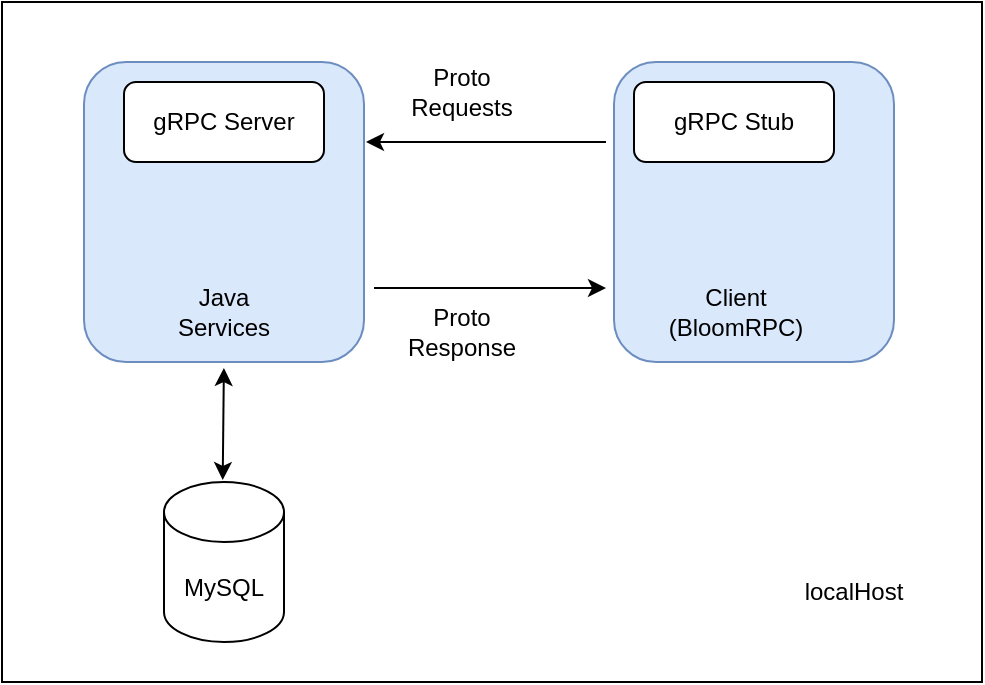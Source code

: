 <mxfile version="16.2.7" type="device"><diagram id="z1PvhNszkSUx7sydieYr" name="Page-1"><mxGraphModel dx="782" dy="436" grid="1" gridSize="10" guides="1" tooltips="1" connect="1" arrows="1" fold="1" page="1" pageScale="1" pageWidth="850" pageHeight="1100" math="0" shadow="0"><root><mxCell id="0"/><mxCell id="1" parent="0"/><mxCell id="_luUxLIJ3oqYOQxFsvbx-21" value="" style="rounded=0;whiteSpace=wrap;html=1;" vertex="1" parent="1"><mxGeometry x="150" y="90" width="490" height="340" as="geometry"/></mxCell><mxCell id="_luUxLIJ3oqYOQxFsvbx-2" value="" style="rounded=1;whiteSpace=wrap;html=1;fillColor=#dae8fc;strokeColor=#6c8ebf;" vertex="1" parent="1"><mxGeometry x="191" y="120" width="140" height="150" as="geometry"/></mxCell><mxCell id="_luUxLIJ3oqYOQxFsvbx-3" value="Java Services" style="text;html=1;strokeColor=none;fillColor=none;align=center;verticalAlign=middle;whiteSpace=wrap;rounded=0;" vertex="1" parent="1"><mxGeometry x="231" y="230" width="60" height="30" as="geometry"/></mxCell><mxCell id="_luUxLIJ3oqYOQxFsvbx-4" value="gRPC Server" style="rounded=1;whiteSpace=wrap;html=1;" vertex="1" parent="1"><mxGeometry x="211" y="130" width="100" height="40" as="geometry"/></mxCell><mxCell id="_luUxLIJ3oqYOQxFsvbx-5" value="" style="rounded=1;whiteSpace=wrap;html=1;fillColor=#dae8fc;strokeColor=#6c8ebf;" vertex="1" parent="1"><mxGeometry x="456" y="120" width="140" height="150" as="geometry"/></mxCell><mxCell id="_luUxLIJ3oqYOQxFsvbx-7" value="gRPC Stub" style="rounded=1;whiteSpace=wrap;html=1;" vertex="1" parent="1"><mxGeometry x="466" y="130" width="100" height="40" as="geometry"/></mxCell><mxCell id="_luUxLIJ3oqYOQxFsvbx-8" value="Client (BloomRPC)" style="text;html=1;strokeColor=none;fillColor=none;align=center;verticalAlign=middle;whiteSpace=wrap;rounded=0;" vertex="1" parent="1"><mxGeometry x="487" y="230" width="60" height="30" as="geometry"/></mxCell><mxCell id="_luUxLIJ3oqYOQxFsvbx-12" value="" style="endArrow=classic;html=1;rounded=0;" edge="1" parent="1"><mxGeometry width="50" height="50" relative="1" as="geometry"><mxPoint x="336" y="233" as="sourcePoint"/><mxPoint x="452" y="233" as="targetPoint"/></mxGeometry></mxCell><mxCell id="_luUxLIJ3oqYOQxFsvbx-13" value="Proto Response" style="text;html=1;strokeColor=none;fillColor=none;align=center;verticalAlign=middle;whiteSpace=wrap;rounded=0;" vertex="1" parent="1"><mxGeometry x="350" y="240" width="60" height="30" as="geometry"/></mxCell><mxCell id="_luUxLIJ3oqYOQxFsvbx-14" value="" style="endArrow=classic;html=1;rounded=0;" edge="1" parent="1"><mxGeometry width="50" height="50" relative="1" as="geometry"><mxPoint x="452" y="160" as="sourcePoint"/><mxPoint x="332" y="160" as="targetPoint"/><Array as="points"><mxPoint x="422" y="160"/></Array></mxGeometry></mxCell><mxCell id="_luUxLIJ3oqYOQxFsvbx-15" value="Proto Requests" style="text;html=1;strokeColor=none;fillColor=none;align=center;verticalAlign=middle;whiteSpace=wrap;rounded=0;" vertex="1" parent="1"><mxGeometry x="350" y="120" width="60" height="30" as="geometry"/></mxCell><mxCell id="_luUxLIJ3oqYOQxFsvbx-19" value="MySQL" style="shape=cylinder3;whiteSpace=wrap;html=1;boundedLbl=1;backgroundOutline=1;size=15;" vertex="1" parent="1"><mxGeometry x="231" y="330" width="60" height="80" as="geometry"/></mxCell><mxCell id="_luUxLIJ3oqYOQxFsvbx-20" value="" style="endArrow=classic;startArrow=classic;html=1;rounded=0;exitX=0.571;exitY=1;exitDx=0;exitDy=0;exitPerimeter=0;entryX=0.656;entryY=-0.05;entryDx=0;entryDy=0;entryPerimeter=0;" edge="1" parent="1"><mxGeometry width="50" height="50" relative="1" as="geometry"><mxPoint x="260.94" y="273" as="sourcePoint"/><mxPoint x="260.36" y="329" as="targetPoint"/></mxGeometry></mxCell><mxCell id="_luUxLIJ3oqYOQxFsvbx-22" value="localHost" style="text;html=1;strokeColor=none;fillColor=none;align=center;verticalAlign=middle;whiteSpace=wrap;rounded=0;" vertex="1" parent="1"><mxGeometry x="546" y="370" width="60" height="30" as="geometry"/></mxCell></root></mxGraphModel></diagram></mxfile>